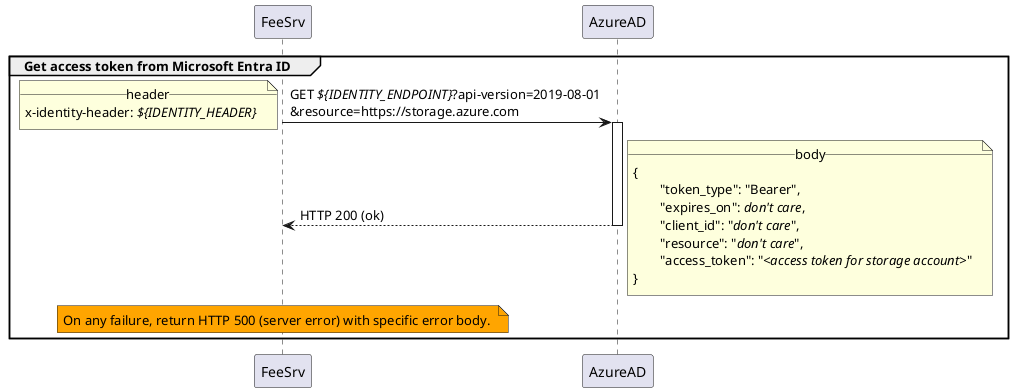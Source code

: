 @startuml
group Get access token from Microsoft Entra ID
	FeeSrv -> AzureAD ++ : GET //${IDENTITY_ENDPOINT}//?api-version=2019-08-01\n&resource=https://storage.azure.com
		note left
			__header__
			x-identity-header: //${IDENTITY_HEADER}//
		end note

	AzureAD --> FeeSrv -- : HTTP 200 (ok) 
		note right
			__body__
			{
				"token_type": "Bearer",
				"expires_on": //don't care//,
				"client_id": "//don't care//",
				"resource": "//don't care//",
				"access_token": "//<access token for storage account>//"
			}
		end note

	note over FeeSrv #Orange
		On any failure, return HTTP 500 (server error) with specific error body. 
	end note
end
@enduml